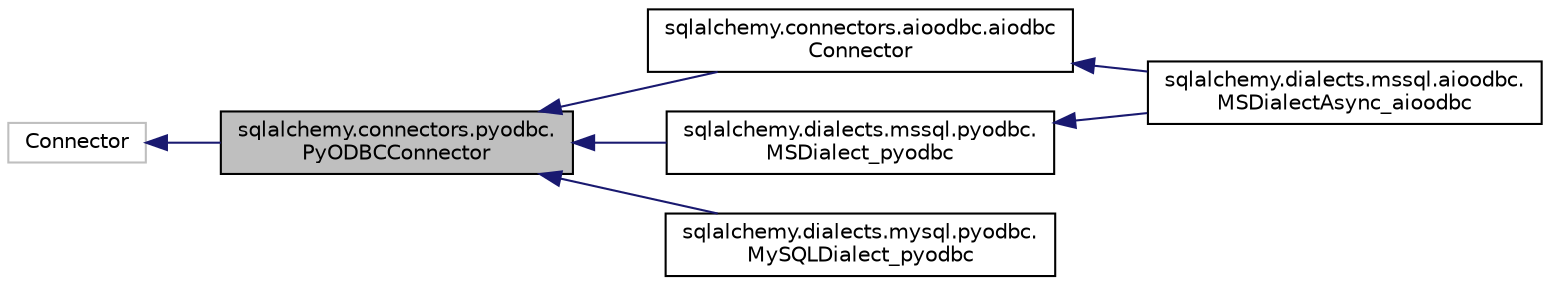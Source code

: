 digraph "sqlalchemy.connectors.pyodbc.PyODBCConnector"
{
 // LATEX_PDF_SIZE
  edge [fontname="Helvetica",fontsize="10",labelfontname="Helvetica",labelfontsize="10"];
  node [fontname="Helvetica",fontsize="10",shape=record];
  rankdir="LR";
  Node1 [label="sqlalchemy.connectors.pyodbc.\lPyODBCConnector",height=0.2,width=0.4,color="black", fillcolor="grey75", style="filled", fontcolor="black",tooltip=" "];
  Node2 -> Node1 [dir="back",color="midnightblue",fontsize="10",style="solid",fontname="Helvetica"];
  Node2 [label="Connector",height=0.2,width=0.4,color="grey75", fillcolor="white", style="filled",tooltip=" "];
  Node1 -> Node3 [dir="back",color="midnightblue",fontsize="10",style="solid",fontname="Helvetica"];
  Node3 [label="sqlalchemy.connectors.aioodbc.aiodbc\lConnector",height=0.2,width=0.4,color="black", fillcolor="white", style="filled",URL="$classsqlalchemy_1_1connectors_1_1aioodbc_1_1aiodbcConnector.html",tooltip=" "];
  Node3 -> Node4 [dir="back",color="midnightblue",fontsize="10",style="solid",fontname="Helvetica"];
  Node4 [label="sqlalchemy.dialects.mssql.aioodbc.\lMSDialectAsync_aioodbc",height=0.2,width=0.4,color="black", fillcolor="white", style="filled",URL="$classsqlalchemy_1_1dialects_1_1mssql_1_1aioodbc_1_1MSDialectAsync__aioodbc.html",tooltip=" "];
  Node1 -> Node5 [dir="back",color="midnightblue",fontsize="10",style="solid",fontname="Helvetica"];
  Node5 [label="sqlalchemy.dialects.mssql.pyodbc.\lMSDialect_pyodbc",height=0.2,width=0.4,color="black", fillcolor="white", style="filled",URL="$classsqlalchemy_1_1dialects_1_1mssql_1_1pyodbc_1_1MSDialect__pyodbc.html",tooltip=" "];
  Node5 -> Node4 [dir="back",color="midnightblue",fontsize="10",style="solid",fontname="Helvetica"];
  Node1 -> Node6 [dir="back",color="midnightblue",fontsize="10",style="solid",fontname="Helvetica"];
  Node6 [label="sqlalchemy.dialects.mysql.pyodbc.\lMySQLDialect_pyodbc",height=0.2,width=0.4,color="black", fillcolor="white", style="filled",URL="$classsqlalchemy_1_1dialects_1_1mysql_1_1pyodbc_1_1MySQLDialect__pyodbc.html",tooltip=" "];
}
